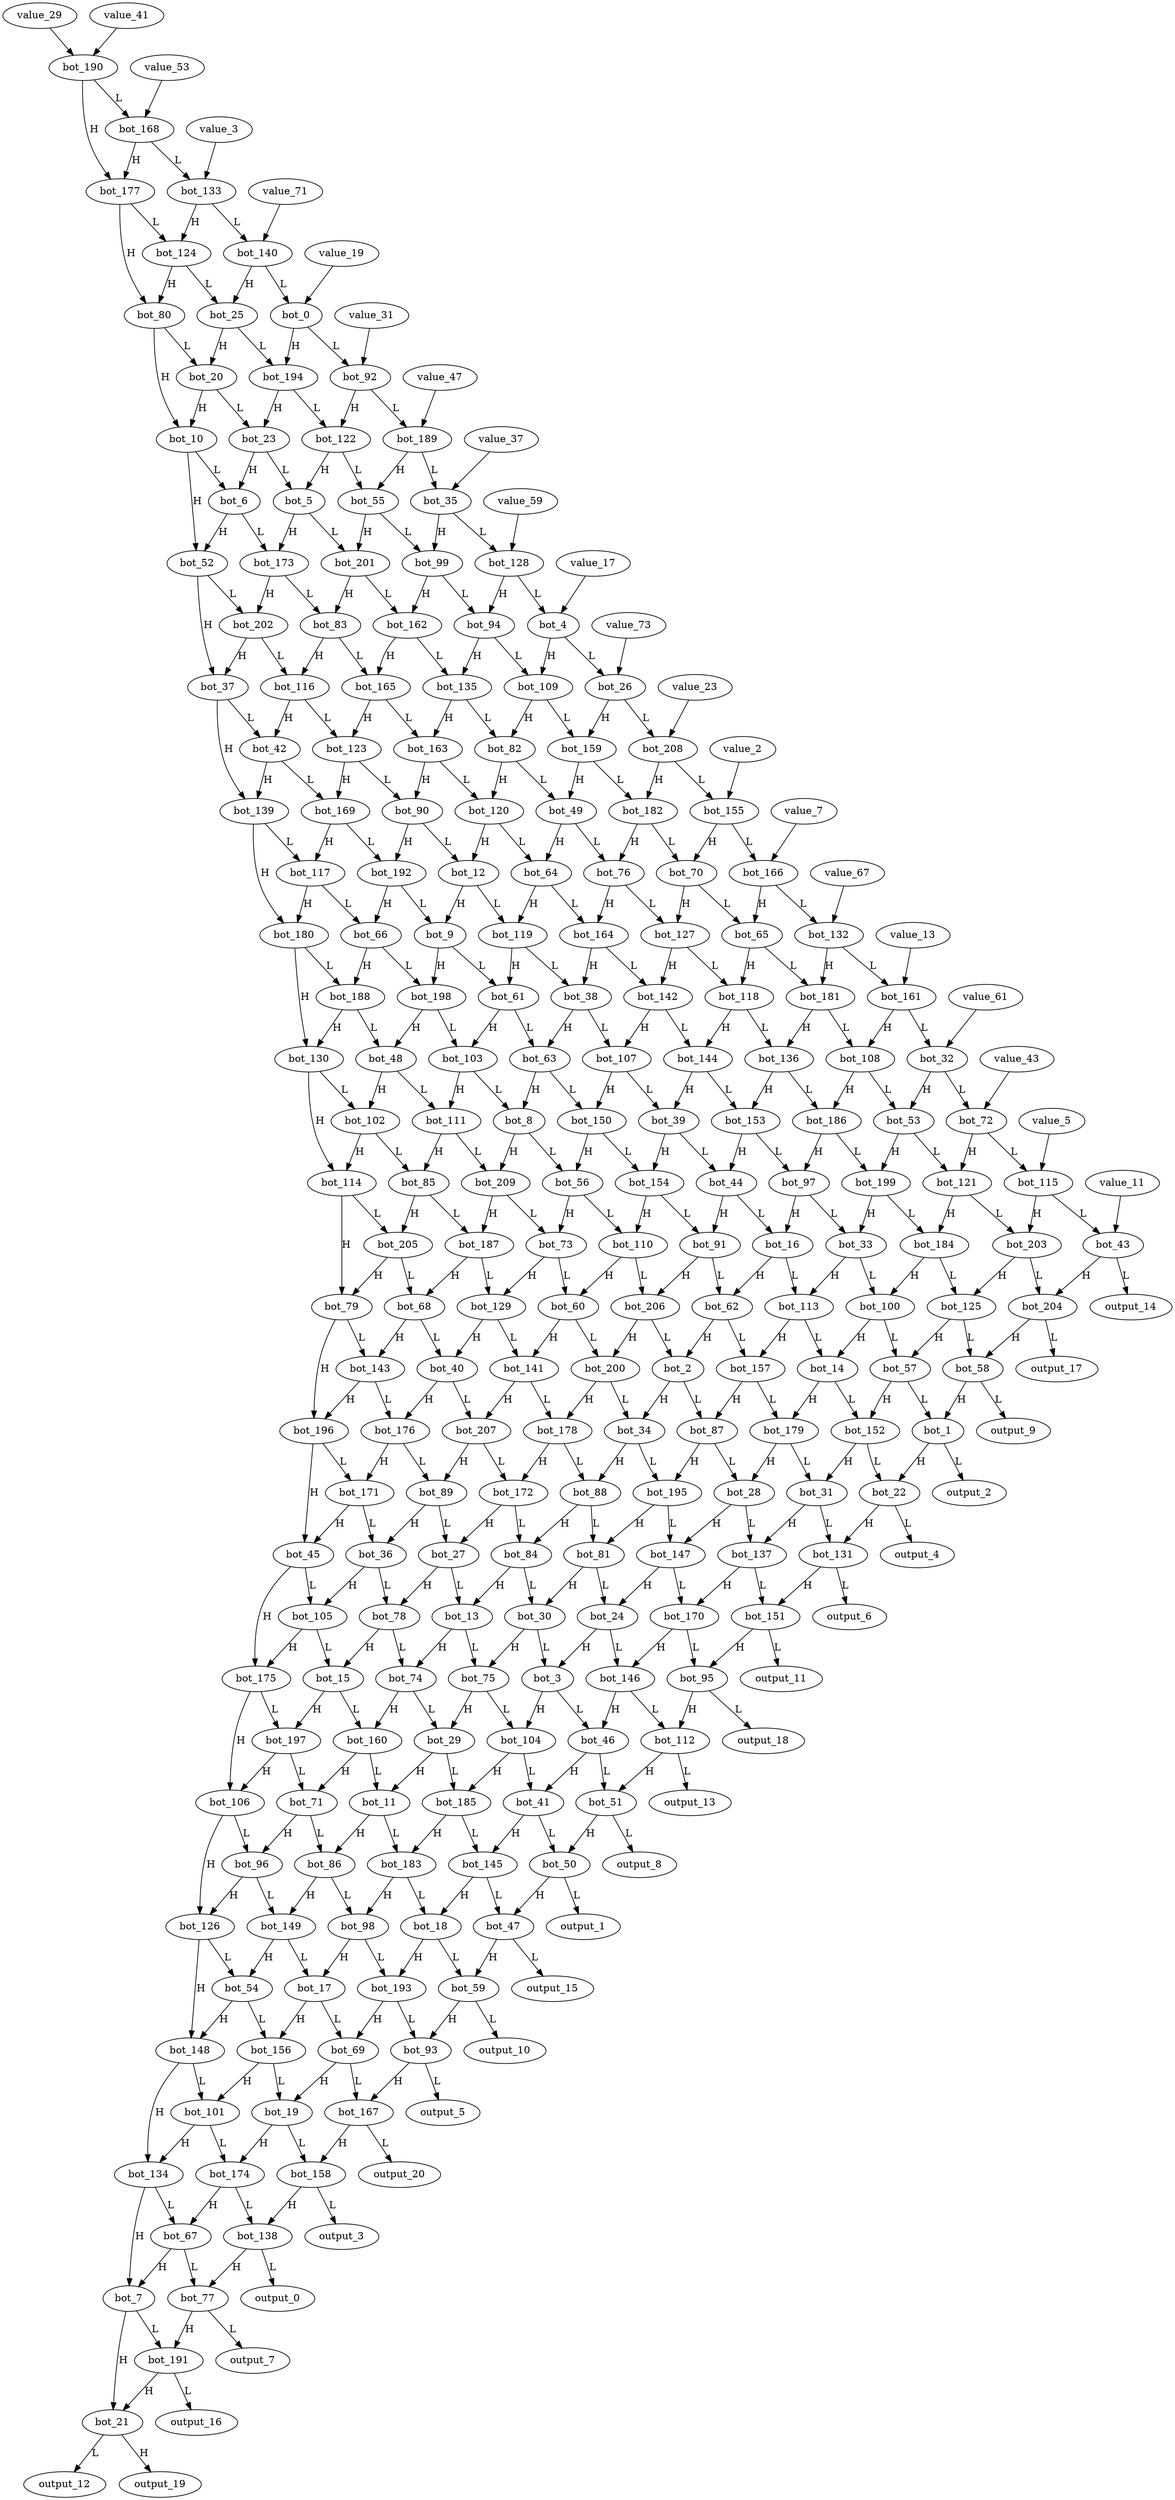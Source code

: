 digraph G {
value_23 -> bot_208
bot_125 -> bot_58[label="L"]; bot_125 -> bot_57[label="H"]
value_13 -> bot_161
bot_178 -> bot_88[label="L"]; bot_178 -> bot_172[label="H"]
value_59 -> bot_128
bot_173 -> bot_83[label="L"]; bot_173 -> bot_202[label="H"]
bot_189 -> bot_35[label="L"]; bot_189 -> bot_55[label="H"]
bot_123 -> bot_90[label="L"]; bot_123 -> bot_169[label="H"]
bot_148 -> bot_101[label="L"]; bot_148 -> bot_134[label="H"]
bot_36 -> bot_78[label="L"]; bot_36 -> bot_105[label="H"]
bot_196 -> bot_171[label="L"]; bot_196 -> bot_45[label="H"]
bot_157 -> bot_179[label="L"]; bot_157 -> bot_87[label="H"]
bot_124 -> bot_25[label="L"]; bot_124 -> bot_80[label="H"]
bot_55 -> bot_99[label="L"]; bot_55 -> bot_201[label="H"]
value_17 -> bot_4
bot_127 -> bot_118[label="L"]; bot_127 -> bot_142[label="H"]
bot_9 -> bot_61[label="L"]; bot_9 -> bot_198[label="H"]
bot_71 -> bot_86[label="L"]; bot_71 -> bot_96[label="H"]
bot_86 -> bot_98[label="L"]; bot_86 -> bot_149[label="H"]
bot_176 -> bot_89[label="L"]; bot_176 -> bot_171[label="H"]
bot_38 -> bot_107[label="L"]; bot_38 -> bot_63[label="H"]
bot_67 -> bot_77[label="L"]; bot_67 -> bot_7[label="H"]
bot_131 -> output_6[label="L"]; bot_131 -> bot_151[label="H"]
bot_97 -> bot_33[label="L"]; bot_97 -> bot_16[label="H"]
bot_89 -> bot_27[label="L"]; bot_89 -> bot_36[label="H"]
bot_29 -> bot_185[label="L"]; bot_29 -> bot_11[label="H"]
bot_92 -> bot_189[label="L"]; bot_92 -> bot_122[label="H"]
bot_77 -> output_7[label="L"]; bot_77 -> bot_191[label="H"]
bot_14 -> bot_152[label="L"]; bot_14 -> bot_179[label="H"]
bot_49 -> bot_76[label="L"]; bot_49 -> bot_64[label="H"]
value_2 -> bot_155
bot_159 -> bot_182[label="L"]; bot_159 -> bot_49[label="H"]
bot_129 -> bot_141[label="L"]; bot_129 -> bot_40[label="H"]
bot_50 -> output_1[label="L"]; bot_50 -> bot_47[label="H"]
bot_93 -> output_5[label="L"]; bot_93 -> bot_167[label="H"]
bot_112 -> output_13[label="L"]; bot_112 -> bot_51[label="H"]
bot_165 -> bot_163[label="L"]; bot_165 -> bot_123[label="H"]
bot_13 -> bot_75[label="L"]; bot_13 -> bot_74[label="H"]
bot_141 -> bot_178[label="L"]; bot_141 -> bot_207[label="H"]
bot_37 -> bot_42[label="L"]; bot_37 -> bot_139[label="H"]
value_31 -> bot_92
bot_44 -> bot_16[label="L"]; bot_44 -> bot_91[label="H"]
bot_172 -> bot_84[label="L"]; bot_172 -> bot_27[label="H"]
bot_39 -> bot_44[label="L"]; bot_39 -> bot_154[label="H"]
bot_170 -> bot_95[label="L"]; bot_170 -> bot_146[label="H"]
bot_98 -> bot_193[label="L"]; bot_98 -> bot_17[label="H"]
bot_4 -> bot_26[label="L"]; bot_4 -> bot_109[label="H"]
bot_197 -> bot_71[label="L"]; bot_197 -> bot_106[label="H"]
bot_132 -> bot_161[label="L"]; bot_132 -> bot_181[label="H"]
bot_54 -> bot_156[label="L"]; bot_54 -> bot_148[label="H"]
bot_140 -> bot_0[label="L"]; bot_140 -> bot_25[label="H"]
bot_59 -> output_10[label="L"]; bot_59 -> bot_93[label="H"]
bot_206 -> bot_2[label="L"]; bot_206 -> bot_200[label="H"]
bot_5 -> bot_201[label="L"]; bot_5 -> bot_173[label="H"]
bot_81 -> bot_24[label="L"]; bot_81 -> bot_30[label="H"]
bot_33 -> bot_100[label="L"]; bot_33 -> bot_113[label="H"]
bot_73 -> bot_60[label="L"]; bot_73 -> bot_129[label="H"]
bot_43 -> output_14[label="L"]; bot_43 -> bot_204[label="H"]
bot_143 -> bot_176[label="L"]; bot_143 -> bot_196[label="H"]
bot_182 -> bot_70[label="L"]; bot_182 -> bot_76[label="H"]
bot_139 -> bot_117[label="L"]; bot_139 -> bot_180[label="H"]
bot_31 -> bot_131[label="L"]; bot_31 -> bot_137[label="H"]
bot_179 -> bot_31[label="L"]; bot_179 -> bot_28[label="H"]
bot_74 -> bot_29[label="L"]; bot_74 -> bot_160[label="H"]
bot_7 -> bot_191[label="L"]; bot_7 -> bot_21[label="H"]
bot_83 -> bot_165[label="L"]; bot_83 -> bot_116[label="H"]
bot_142 -> bot_144[label="L"]; bot_142 -> bot_107[label="H"]
bot_187 -> bot_129[label="L"]; bot_187 -> bot_68[label="H"]
value_61 -> bot_32
bot_32 -> bot_72[label="L"]; bot_32 -> bot_53[label="H"]
bot_53 -> bot_121[label="L"]; bot_53 -> bot_199[label="H"]
bot_79 -> bot_143[label="L"]; bot_79 -> bot_196[label="H"]
bot_0 -> bot_92[label="L"]; bot_0 -> bot_194[label="H"]
bot_8 -> bot_56[label="L"]; bot_8 -> bot_209[label="H"]
value_43 -> bot_72
bot_95 -> output_18[label="L"]; bot_95 -> bot_112[label="H"]
bot_104 -> bot_41[label="L"]; bot_104 -> bot_185[label="H"]
bot_198 -> bot_103[label="L"]; bot_198 -> bot_48[label="H"]
bot_17 -> bot_69[label="L"]; bot_17 -> bot_156[label="H"]
bot_138 -> output_0[label="L"]; bot_138 -> bot_77[label="H"]
bot_76 -> bot_127[label="L"]; bot_76 -> bot_164[label="H"]
bot_110 -> bot_206[label="L"]; bot_110 -> bot_60[label="H"]
bot_60 -> bot_200[label="L"]; bot_60 -> bot_141[label="H"]
bot_134 -> bot_67[label="L"]; bot_134 -> bot_7[label="H"]
bot_90 -> bot_12[label="L"]; bot_90 -> bot_192[label="H"]
bot_208 -> bot_155[label="L"]; bot_208 -> bot_182[label="H"]
bot_87 -> bot_28[label="L"]; bot_87 -> bot_195[label="H"]
bot_108 -> bot_53[label="L"]; bot_108 -> bot_186[label="H"]
bot_150 -> bot_154[label="L"]; bot_150 -> bot_56[label="H"]
bot_204 -> output_17[label="L"]; bot_204 -> bot_58[label="H"]
bot_174 -> bot_138[label="L"]; bot_174 -> bot_67[label="H"]
bot_195 -> bot_147[label="L"]; bot_195 -> bot_81[label="H"]
bot_24 -> bot_146[label="L"]; bot_24 -> bot_3[label="H"]
bot_12 -> bot_119[label="L"]; bot_12 -> bot_9[label="H"]
value_37 -> bot_35
bot_137 -> bot_151[label="L"]; bot_137 -> bot_170[label="H"]
bot_1 -> output_2[label="L"]; bot_1 -> bot_22[label="H"]
bot_63 -> bot_150[label="L"]; bot_63 -> bot_8[label="H"]
bot_133 -> bot_140[label="L"]; bot_133 -> bot_124[label="H"]
bot_154 -> bot_91[label="L"]; bot_154 -> bot_110[label="H"]
bot_145 -> bot_47[label="L"]; bot_145 -> bot_18[label="H"]
bot_109 -> bot_159[label="L"]; bot_109 -> bot_82[label="H"]
bot_202 -> bot_116[label="L"]; bot_202 -> bot_37[label="H"]
bot_168 -> bot_133[label="L"]; bot_168 -> bot_177[label="H"]
bot_193 -> bot_93[label="L"]; bot_193 -> bot_69[label="H"]
bot_191 -> output_16[label="L"]; bot_191 -> bot_21[label="H"]
bot_135 -> bot_82[label="L"]; bot_135 -> bot_163[label="H"]
bot_130 -> bot_102[label="L"]; bot_130 -> bot_114[label="H"]
bot_26 -> bot_208[label="L"]; bot_26 -> bot_159[label="H"]
bot_152 -> bot_22[label="L"]; bot_152 -> bot_31[label="H"]
bot_118 -> bot_136[label="L"]; bot_118 -> bot_144[label="H"]
bot_149 -> bot_17[label="L"]; bot_149 -> bot_54[label="H"]
bot_64 -> bot_164[label="L"]; bot_64 -> bot_119[label="H"]
bot_120 -> bot_64[label="L"]; bot_120 -> bot_12[label="H"]
bot_180 -> bot_188[label="L"]; bot_180 -> bot_130[label="H"]
bot_203 -> bot_204[label="L"]; bot_203 -> bot_125[label="H"]
bot_3 -> bot_46[label="L"]; bot_3 -> bot_104[label="H"]
bot_114 -> bot_205[label="L"]; bot_114 -> bot_79[label="H"]
bot_25 -> bot_194[label="L"]; bot_25 -> bot_20[label="H"]
bot_65 -> bot_181[label="L"]; bot_65 -> bot_118[label="H"]
bot_169 -> bot_192[label="L"]; bot_169 -> bot_117[label="H"]
bot_51 -> output_8[label="L"]; bot_51 -> bot_50[label="H"]
bot_41 -> bot_50[label="L"]; bot_41 -> bot_145[label="H"]
bot_20 -> bot_23[label="L"]; bot_20 -> bot_10[label="H"]
bot_106 -> bot_96[label="L"]; bot_106 -> bot_126[label="H"]
bot_23 -> bot_5[label="L"]; bot_23 -> bot_6[label="H"]
value_11 -> bot_43
value_47 -> bot_189
value_5 -> bot_115
bot_46 -> bot_51[label="L"]; bot_46 -> bot_41[label="H"]
bot_115 -> bot_43[label="L"]; bot_115 -> bot_203[label="H"]
bot_209 -> bot_73[label="L"]; bot_209 -> bot_187[label="H"]
bot_16 -> bot_113[label="L"]; bot_16 -> bot_62[label="H"]
bot_101 -> bot_174[label="L"]; bot_101 -> bot_134[label="H"]
bot_167 -> output_20[label="L"]; bot_167 -> bot_158[label="H"]
value_3 -> bot_133
bot_184 -> bot_125[label="L"]; bot_184 -> bot_100[label="H"]
bot_155 -> bot_166[label="L"]; bot_155 -> bot_70[label="H"]
bot_88 -> bot_81[label="L"]; bot_88 -> bot_84[label="H"]
value_19 -> bot_0
bot_171 -> bot_36[label="L"]; bot_171 -> bot_45[label="H"]
bot_186 -> bot_199[label="L"]; bot_186 -> bot_97[label="H"]
bot_111 -> bot_209[label="L"]; bot_111 -> bot_85[label="H"]
bot_22 -> output_4[label="L"]; bot_22 -> bot_131[label="H"]
bot_166 -> bot_132[label="L"]; bot_166 -> bot_65[label="H"]
bot_6 -> bot_173[label="L"]; bot_6 -> bot_52[label="H"]
bot_75 -> bot_104[label="L"]; bot_75 -> bot_29[label="H"]
bot_91 -> bot_62[label="L"]; bot_91 -> bot_206[label="H"]
bot_164 -> bot_142[label="L"]; bot_164 -> bot_38[label="H"]
bot_15 -> bot_160[label="L"]; bot_15 -> bot_197[label="H"]
bot_66 -> bot_198[label="L"]; bot_66 -> bot_188[label="H"]
bot_199 -> bot_184[label="L"]; bot_199 -> bot_33[label="H"]
bot_122 -> bot_55[label="L"]; bot_122 -> bot_5[label="H"]
bot_68 -> bot_40[label="L"]; bot_68 -> bot_143[label="H"]
bot_128 -> bot_4[label="L"]; bot_128 -> bot_94[label="H"]
bot_27 -> bot_13[label="L"]; bot_27 -> bot_78[label="H"]
bot_34 -> bot_195[label="L"]; bot_34 -> bot_88[label="H"]
bot_94 -> bot_109[label="L"]; bot_94 -> bot_135[label="H"]
bot_158 -> output_3[label="L"]; bot_158 -> bot_138[label="H"]
bot_47 -> output_15[label="L"]; bot_47 -> bot_59[label="H"]
bot_163 -> bot_120[label="L"]; bot_163 -> bot_90[label="H"]
bot_48 -> bot_111[label="L"]; bot_48 -> bot_102[label="H"]
bot_40 -> bot_207[label="L"]; bot_40 -> bot_176[label="H"]
bot_144 -> bot_153[label="L"]; bot_144 -> bot_39[label="H"]
bot_201 -> bot_162[label="L"]; bot_201 -> bot_83[label="H"]
bot_72 -> bot_115[label="L"]; bot_72 -> bot_121[label="H"]
bot_156 -> bot_19[label="L"]; bot_156 -> bot_101[label="H"]
bot_185 -> bot_145[label="L"]; bot_185 -> bot_183[label="H"]
bot_103 -> bot_8[label="L"]; bot_103 -> bot_111[label="H"]
bot_192 -> bot_9[label="L"]; bot_192 -> bot_66[label="H"]
value_71 -> bot_140
bot_205 -> bot_68[label="L"]; bot_205 -> bot_79[label="H"]
bot_151 -> output_11[label="L"]; bot_151 -> bot_95[label="H"]
bot_153 -> bot_97[label="L"]; bot_153 -> bot_44[label="H"]
bot_105 -> bot_15[label="L"]; bot_105 -> bot_175[label="H"]
bot_11 -> bot_183[label="L"]; bot_11 -> bot_86[label="H"]
bot_160 -> bot_11[label="L"]; bot_160 -> bot_71[label="H"]
bot_56 -> bot_110[label="L"]; bot_56 -> bot_73[label="H"]
bot_207 -> bot_172[label="L"]; bot_207 -> bot_89[label="H"]
bot_181 -> bot_108[label="L"]; bot_181 -> bot_136[label="H"]
bot_175 -> bot_197[label="L"]; bot_175 -> bot_106[label="H"]
bot_69 -> bot_167[label="L"]; bot_69 -> bot_19[label="H"]
bot_58 -> output_9[label="L"]; bot_58 -> bot_1[label="H"]
bot_78 -> bot_74[label="L"]; bot_78 -> bot_15[label="H"]
bot_21 -> output_12[label="L"]; bot_21 -> output_19[label="H"]
bot_190 -> bot_168[label="L"]; bot_190 -> bot_177[label="H"]
value_29 -> bot_190
bot_107 -> bot_39[label="L"]; bot_107 -> bot_150[label="H"]
bot_61 -> bot_63[label="L"]; bot_61 -> bot_103[label="H"]
bot_52 -> bot_202[label="L"]; bot_52 -> bot_37[label="H"]
value_53 -> bot_168
bot_30 -> bot_3[label="L"]; bot_30 -> bot_75[label="H"]
bot_116 -> bot_123[label="L"]; bot_116 -> bot_42[label="H"]
bot_85 -> bot_187[label="L"]; bot_85 -> bot_205[label="H"]
bot_99 -> bot_94[label="L"]; bot_99 -> bot_162[label="H"]
bot_126 -> bot_54[label="L"]; bot_126 -> bot_148[label="H"]
bot_19 -> bot_158[label="L"]; bot_19 -> bot_174[label="H"]
bot_82 -> bot_49[label="L"]; bot_82 -> bot_120[label="H"]
bot_42 -> bot_169[label="L"]; bot_42 -> bot_139[label="H"]
value_41 -> bot_190
bot_188 -> bot_48[label="L"]; bot_188 -> bot_130[label="H"]
bot_113 -> bot_14[label="L"]; bot_113 -> bot_157[label="H"]
bot_177 -> bot_124[label="L"]; bot_177 -> bot_80[label="H"]
bot_18 -> bot_59[label="L"]; bot_18 -> bot_193[label="H"]
bot_96 -> bot_149[label="L"]; bot_96 -> bot_126[label="H"]
bot_62 -> bot_157[label="L"]; bot_62 -> bot_2[label="H"]
bot_45 -> bot_105[label="L"]; bot_45 -> bot_175[label="H"]
bot_2 -> bot_87[label="L"]; bot_2 -> bot_34[label="H"]
bot_147 -> bot_170[label="L"]; bot_147 -> bot_24[label="H"]
bot_70 -> bot_65[label="L"]; bot_70 -> bot_127[label="H"]
bot_162 -> bot_135[label="L"]; bot_162 -> bot_165[label="H"]
bot_117 -> bot_66[label="L"]; bot_117 -> bot_180[label="H"]
bot_100 -> bot_57[label="L"]; bot_100 -> bot_14[label="H"]
bot_57 -> bot_1[label="L"]; bot_57 -> bot_152[label="H"]
bot_121 -> bot_203[label="L"]; bot_121 -> bot_184[label="H"]
bot_10 -> bot_6[label="L"]; bot_10 -> bot_52[label="H"]
bot_84 -> bot_30[label="L"]; bot_84 -> bot_13[label="H"]
value_7 -> bot_166
bot_136 -> bot_186[label="L"]; bot_136 -> bot_153[label="H"]
bot_161 -> bot_32[label="L"]; bot_161 -> bot_108[label="H"]
bot_102 -> bot_85[label="L"]; bot_102 -> bot_114[label="H"]
bot_80 -> bot_20[label="L"]; bot_80 -> bot_10[label="H"]
bot_200 -> bot_34[label="L"]; bot_200 -> bot_178[label="H"]
bot_119 -> bot_38[label="L"]; bot_119 -> bot_61[label="H"]
bot_28 -> bot_137[label="L"]; bot_28 -> bot_147[label="H"]
bot_35 -> bot_128[label="L"]; bot_35 -> bot_99[label="H"]
value_67 -> bot_132
bot_146 -> bot_112[label="L"]; bot_146 -> bot_46[label="H"]
bot_194 -> bot_122[label="L"]; bot_194 -> bot_23[label="H"]
value_73 -> bot_26
bot_183 -> bot_18[label="L"]; bot_183 -> bot_98[label="H"]}

